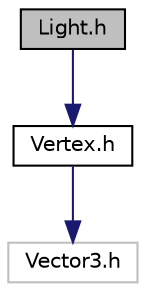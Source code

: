 digraph "Light.h"
{
 // LATEX_PDF_SIZE
  edge [fontname="Helvetica",fontsize="10",labelfontname="Helvetica",labelfontsize="10"];
  node [fontname="Helvetica",fontsize="10",shape=record];
  Node1 [label="Light.h",height=0.2,width=0.4,color="black", fillcolor="grey75", style="filled", fontcolor="black",tooltip="Handles Light attributes used by our shader."];
  Node1 -> Node2 [color="midnightblue",fontsize="10",style="solid",fontname="Helvetica"];
  Node2 [label="Vertex.h",height=0.2,width=0.4,color="black", fillcolor="white", style="filled",URL="$_vertex_8h.html",tooltip="Hanldes attributes of a Vertex Object."];
  Node2 -> Node3 [color="midnightblue",fontsize="10",style="solid",fontname="Helvetica"];
  Node3 [label="Vector3.h",height=0.2,width=0.4,color="grey75", fillcolor="white", style="filled",tooltip=" "];
}
